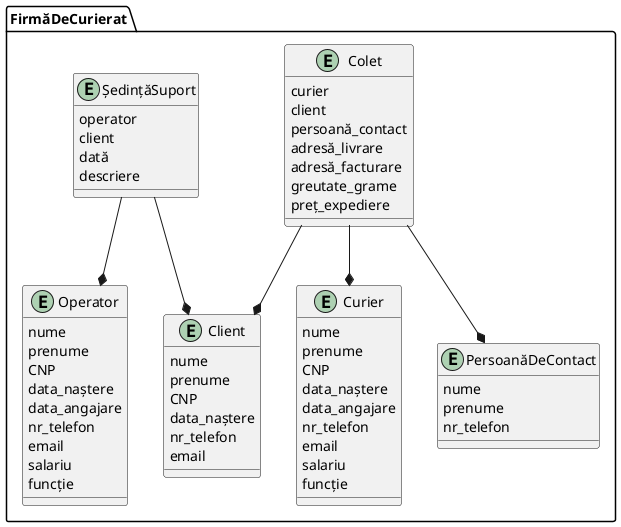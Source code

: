 @startuml Business

namespace FirmăDeCurierat {

entity Curier {
    nume
    prenume
    CNP
    data_naștere
    data_angajare
    nr_telefon
    email
    salariu
    funcție
}

entity Operator {
    nume
    prenume
    CNP
    data_naștere
    data_angajare
    nr_telefon
    email
    salariu
    funcție
}

entity Client {
    nume
    prenume
    CNP
    data_naștere
    nr_telefon
    email
}

entity PersoanăDeContact {
    nume
    prenume
    nr_telefon
}

entity Colet {
    curier
    client
    persoană_contact
    adresă_livrare
    adresă_facturare
    greutate_grame
    preț_expediere
}

entity ȘedințăSuport {
    operator
    client
    dată
    descriere
}

Colet --* Curier
Colet --* Client
Colet --* PersoanăDeContact

ȘedințăSuport --* Operator
ȘedințăSuport --* Client

}

@enduml
